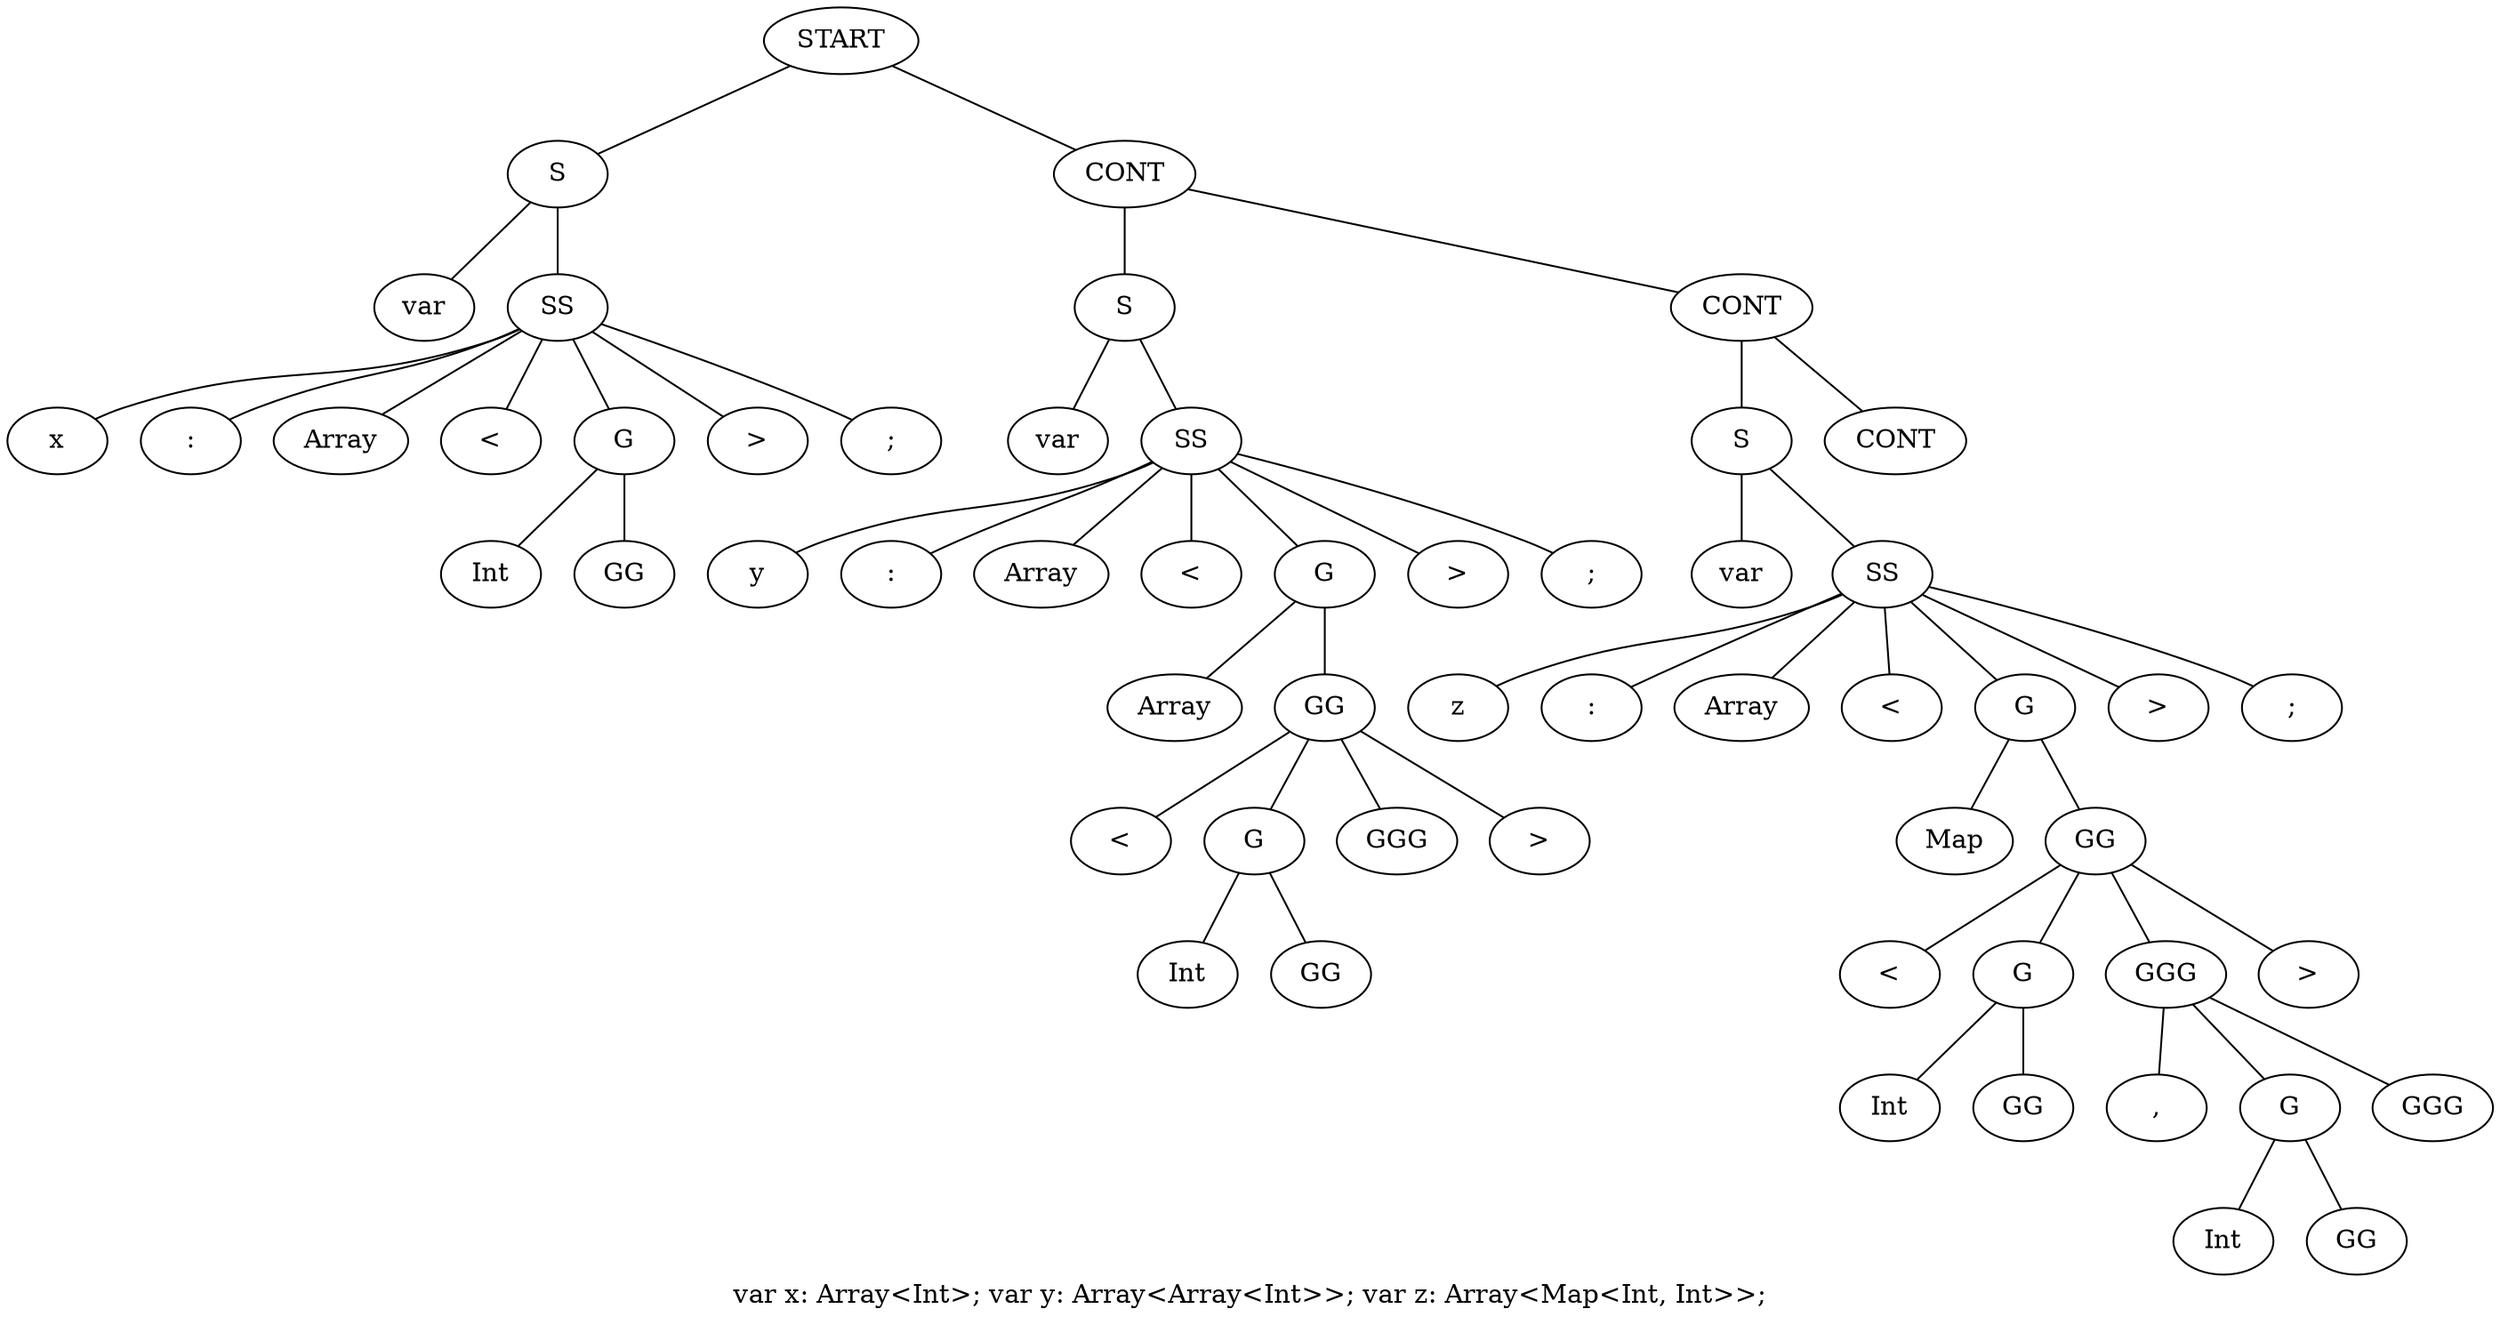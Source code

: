 graph ""
	{
	label="var x: Array<Int>; var y: Array<Array<Int>>; var z: Array<Map<Int, Int>>;"

	n000 ;
	n000 [label="START"] ;
	n000 -- n001 ;
	n000 -- n002 ;
	n001 [label="S"] ;
	n001 -- n003 ;
	n001 -- n004 ;
	n002 [label="CONT"] ;
	n002 -- n005 ;
	n002 -- n006 ;
	n003 [label="var"] ;
	n004 [label="SS"] ;
	n004 -- n007 ;
	n004 -- n008 ;
	n004 -- n009 ;
	n004 -- n010 ;
	n004 -- n011 ;
	n004 -- n012 ;
	n004 -- n013 ;
	n005 [label="S"] ;
	n005 -- n014 ;
	n005 -- n015 ;
	n006 [label="CONT"] ;
	n006 -- n016 ;
	n006 -- n017 ;
	n007 [label="x"] ;
	n008 [label=":"] ;
	n009 [label="Array"] ;
	n010 [label="<"] ;
	n011 [label="G"] ;
	n011 -- n018 ;
	n011 -- n019 ;
	n012 [label=">"] ;
	n013 [label=";"] ;
	n014 [label="var"] ;
	n015 [label="SS"] ;
	n015 -- n020 ;
	n015 -- n021 ;
	n015 -- n022 ;
	n015 -- n023 ;
	n015 -- n024 ;
	n015 -- n025 ;
	n015 -- n026 ;
	n016 [label="S"] ;
	n016 -- n027 ;
	n016 -- n028 ;
	n017 [label="CONT"] ;
	n018 [label="Int"] ;
	n019 [label="GG"] ;
	n020 [label="y"] ;
	n021 [label=":"] ;
	n022 [label="Array"] ;
	n023 [label="<"] ;
	n024 [label="G"] ;
	n024 -- n029 ;
	n024 -- n030 ;
	n025 [label=">"] ;
	n026 [label=";"] ;
	n027 [label="var"] ;
	n028 [label="SS"] ;
	n028 -- n031 ;
	n028 -- n032 ;
	n028 -- n033 ;
	n028 -- n034 ;
	n028 -- n035 ;
	n028 -- n036 ;
	n028 -- n037 ;
	n029 [label="Array"] ;
	n030 [label="GG"] ;
	n030 -- n038 ;
	n030 -- n039 ;
	n030 -- n040 ;
	n030 -- n041 ;
	n031 [label="z"] ;
	n032 [label=":"] ;
	n033 [label="Array"] ;
	n034 [label="<"] ;
	n035 [label="G"] ;
	n035 -- n042 ;
	n035 -- n043 ;
	n036 [label=">"] ;
	n037 [label=";"] ;
	n038 [label="<"] ;
	n039 [label="G"] ;
	n039 -- n044 ;
	n039 -- n045 ;
	n040 [label="GGG"] ;
	n041 [label=">"] ;
	n042 [label="Map"] ;
	n043 [label="GG"] ;
	n043 -- n046 ;
	n043 -- n047 ;
	n043 -- n048 ;
	n043 -- n049 ;
	n044 [label="Int"] ;
	n045 [label="GG"] ;
	n046 [label="<"] ;
	n047 [label="G"] ;
	n047 -- n050 ;
	n047 -- n051 ;
	n048 [label="GGG"] ;
	n048 -- n052 ;
	n048 -- n053 ;
	n048 -- n054 ;
	n049 [label=">"] ;
	n050 [label="Int"] ;
	n051 [label="GG"] ;
	n052 [label=","] ;
	n053 [label="G"] ;
	n053 -- n055 ;
	n053 -- n056 ;
	n054 [label="GGG"] ;
	n055 [label="Int"] ;
	n056 [label="GG"] ;
	}
